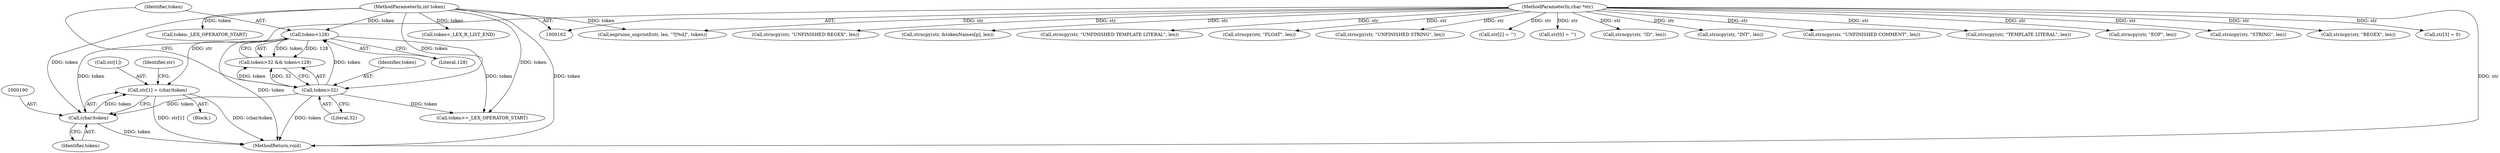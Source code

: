 digraph "0_Espruino_0a7619875bf79877907205f6bee08465b89ff10b_0@pointer" {
"1000185" [label="(Call,str[1] = (char)token)"];
"1000189" [label="(Call,(char)token)"];
"1000172" [label="(Call,token<128)"];
"1000169" [label="(Call,token>32)"];
"1000163" [label="(MethodParameterIn,int token)"];
"1000164" [label="(MethodParameterIn,char *str)"];
"1000168" [label="(Call,token>32 && token<128)"];
"1000189" [label="(Call,(char)token)"];
"1000333" [label="(Call,espruino_snprintf(str, len, \"?[%d]\", token))"];
"1000274" [label="(Call,token>=_LEX_OPERATOR_START)"];
"1000185" [label="(Call,str[1] = (char)token)"];
"1000261" [label="(Call,strncpy(str, \"UNFINISHED REGEX\", len))"];
"1000175" [label="(Block,)"];
"1000321" [label="(Call,strncpy(str, &tokenNames[p], len))"];
"1000163" [label="(MethodParameterIn,int token)"];
"1000249" [label="(Call,strncpy(str, \"UNFINISHED TEMPLATE LITERAL\", len))"];
"1000169" [label="(Call,token>32)"];
"1000174" [label="(Literal,128)"];
"1000171" [label="(Literal,32)"];
"1000170" [label="(Identifier,token)"];
"1000225" [label="(Call,strncpy(str, \"FLOAT\", len))"];
"1000277" [label="(Call,token<_LEX_R_LIST_END)"];
"1000237" [label="(Call,strncpy(str, \"UNFINISHED STRING\", len))"];
"1000192" [label="(Call,str[2] = '\'')"];
"1000180" [label="(Call,str[0] = '\'')"];
"1000213" [label="(Call,strncpy(str, \"ID\", len))"];
"1000219" [label="(Call,strncpy(str, \"INT\", len))"];
"1000267" [label="(Call,strncpy(str, \"UNFINISHED COMMENT\", len))"];
"1000186" [label="(Call,str[1])"];
"1000243" [label="(Call,strncpy(str, \"TEMPLATE LITERAL\", len))"];
"1000289" [label="(Call,token-_LEX_OPERATOR_START)"];
"1000164" [label="(MethodParameterIn,char *str)"];
"1000173" [label="(Identifier,token)"];
"1000207" [label="(Call,strncpy(str, \"EOF\", len))"];
"1000231" [label="(Call,strncpy(str, \"STRING\", len))"];
"1000255" [label="(Call,strncpy(str, \"REGEX\", len))"];
"1000194" [label="(Identifier,str)"];
"1000338" [label="(MethodReturn,void)"];
"1000191" [label="(Identifier,token)"];
"1000197" [label="(Call,str[3] = 0)"];
"1000172" [label="(Call,token<128)"];
"1000185" -> "1000175"  [label="AST: "];
"1000185" -> "1000189"  [label="CFG: "];
"1000186" -> "1000185"  [label="AST: "];
"1000189" -> "1000185"  [label="AST: "];
"1000194" -> "1000185"  [label="CFG: "];
"1000185" -> "1000338"  [label="DDG: str[1]"];
"1000185" -> "1000338"  [label="DDG: (char)token"];
"1000189" -> "1000185"  [label="DDG: token"];
"1000164" -> "1000185"  [label="DDG: str"];
"1000189" -> "1000191"  [label="CFG: "];
"1000190" -> "1000189"  [label="AST: "];
"1000191" -> "1000189"  [label="AST: "];
"1000189" -> "1000338"  [label="DDG: token"];
"1000172" -> "1000189"  [label="DDG: token"];
"1000169" -> "1000189"  [label="DDG: token"];
"1000163" -> "1000189"  [label="DDG: token"];
"1000172" -> "1000168"  [label="AST: "];
"1000172" -> "1000174"  [label="CFG: "];
"1000173" -> "1000172"  [label="AST: "];
"1000174" -> "1000172"  [label="AST: "];
"1000168" -> "1000172"  [label="CFG: "];
"1000172" -> "1000338"  [label="DDG: token"];
"1000172" -> "1000168"  [label="DDG: token"];
"1000172" -> "1000168"  [label="DDG: 128"];
"1000169" -> "1000172"  [label="DDG: token"];
"1000163" -> "1000172"  [label="DDG: token"];
"1000172" -> "1000274"  [label="DDG: token"];
"1000169" -> "1000168"  [label="AST: "];
"1000169" -> "1000171"  [label="CFG: "];
"1000170" -> "1000169"  [label="AST: "];
"1000171" -> "1000169"  [label="AST: "];
"1000173" -> "1000169"  [label="CFG: "];
"1000168" -> "1000169"  [label="CFG: "];
"1000169" -> "1000338"  [label="DDG: token"];
"1000169" -> "1000168"  [label="DDG: token"];
"1000169" -> "1000168"  [label="DDG: 32"];
"1000163" -> "1000169"  [label="DDG: token"];
"1000169" -> "1000274"  [label="DDG: token"];
"1000163" -> "1000162"  [label="AST: "];
"1000163" -> "1000338"  [label="DDG: token"];
"1000163" -> "1000274"  [label="DDG: token"];
"1000163" -> "1000277"  [label="DDG: token"];
"1000163" -> "1000289"  [label="DDG: token"];
"1000163" -> "1000333"  [label="DDG: token"];
"1000164" -> "1000162"  [label="AST: "];
"1000164" -> "1000338"  [label="DDG: str"];
"1000164" -> "1000180"  [label="DDG: str"];
"1000164" -> "1000192"  [label="DDG: str"];
"1000164" -> "1000197"  [label="DDG: str"];
"1000164" -> "1000207"  [label="DDG: str"];
"1000164" -> "1000213"  [label="DDG: str"];
"1000164" -> "1000219"  [label="DDG: str"];
"1000164" -> "1000225"  [label="DDG: str"];
"1000164" -> "1000231"  [label="DDG: str"];
"1000164" -> "1000237"  [label="DDG: str"];
"1000164" -> "1000243"  [label="DDG: str"];
"1000164" -> "1000249"  [label="DDG: str"];
"1000164" -> "1000255"  [label="DDG: str"];
"1000164" -> "1000261"  [label="DDG: str"];
"1000164" -> "1000267"  [label="DDG: str"];
"1000164" -> "1000321"  [label="DDG: str"];
"1000164" -> "1000333"  [label="DDG: str"];
}
